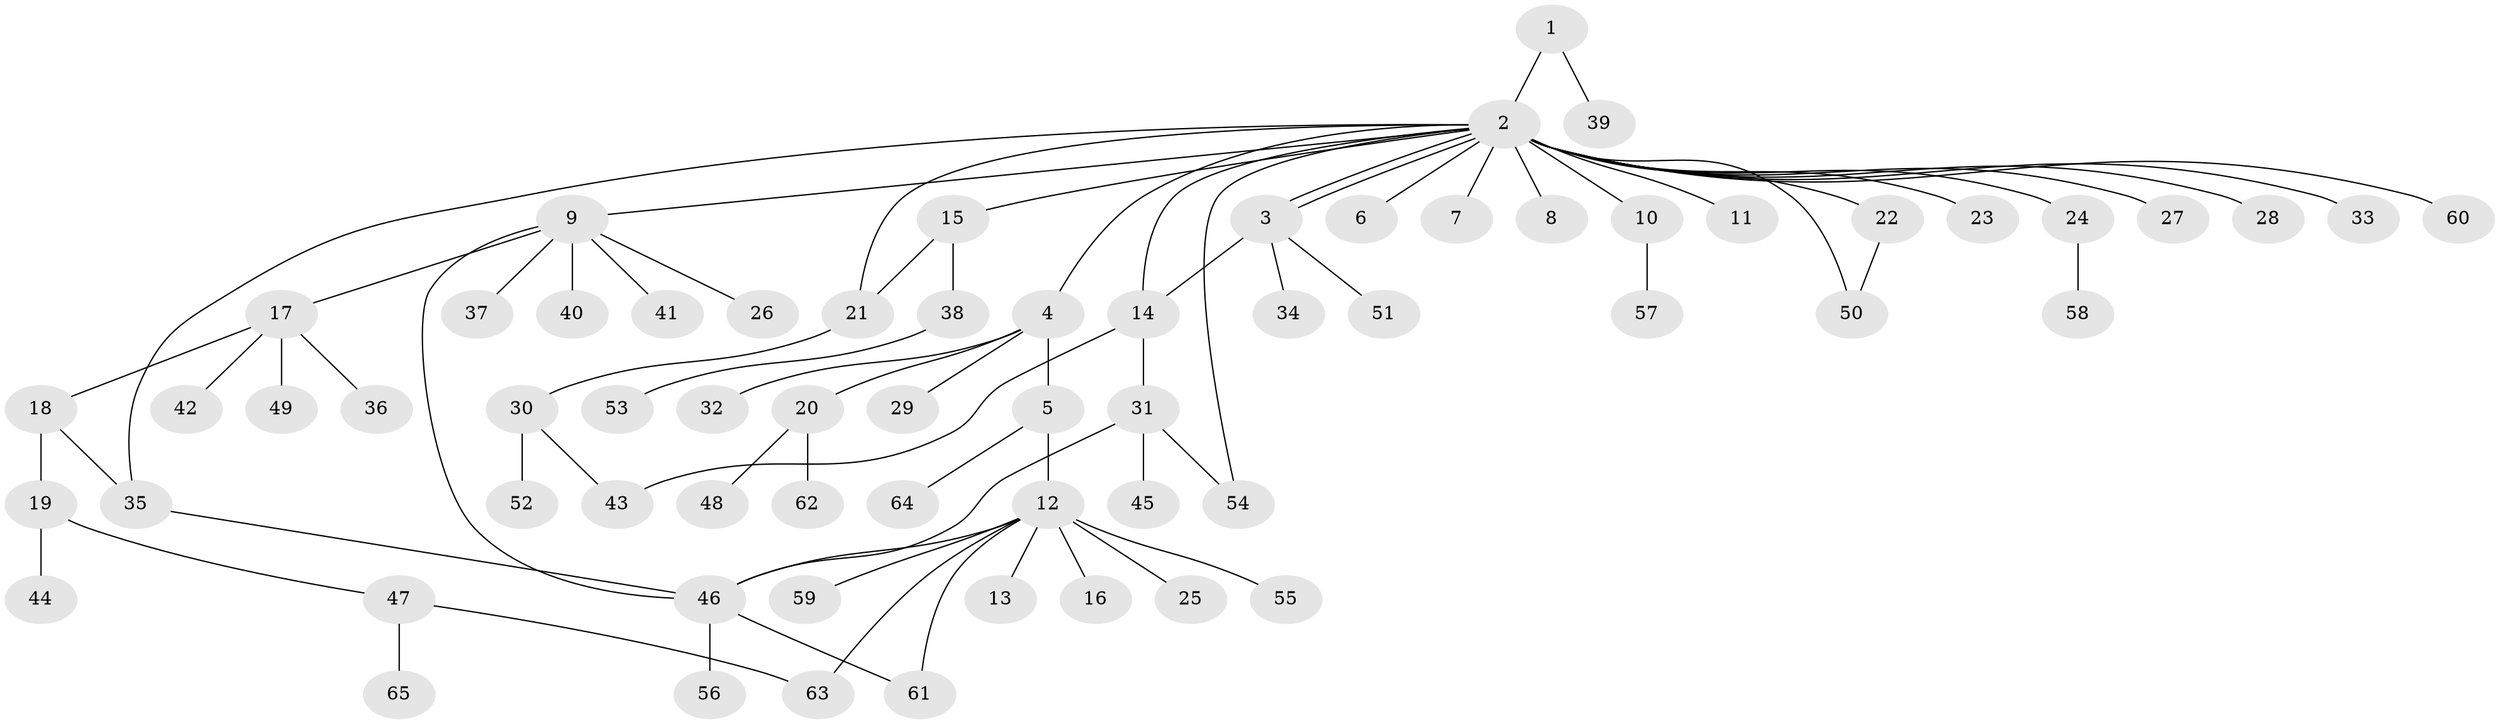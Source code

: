 // coarse degree distribution, {1: 0.55, 15: 0.05, 2: 0.25, 4: 0.05, 5: 0.1}
// Generated by graph-tools (version 1.1) at 2025/36/03/04/25 23:36:55]
// undirected, 65 vertices, 76 edges
graph export_dot {
  node [color=gray90,style=filled];
  1;
  2;
  3;
  4;
  5;
  6;
  7;
  8;
  9;
  10;
  11;
  12;
  13;
  14;
  15;
  16;
  17;
  18;
  19;
  20;
  21;
  22;
  23;
  24;
  25;
  26;
  27;
  28;
  29;
  30;
  31;
  32;
  33;
  34;
  35;
  36;
  37;
  38;
  39;
  40;
  41;
  42;
  43;
  44;
  45;
  46;
  47;
  48;
  49;
  50;
  51;
  52;
  53;
  54;
  55;
  56;
  57;
  58;
  59;
  60;
  61;
  62;
  63;
  64;
  65;
  1 -- 2;
  1 -- 39;
  2 -- 3;
  2 -- 3;
  2 -- 4;
  2 -- 6;
  2 -- 7;
  2 -- 8;
  2 -- 9;
  2 -- 10;
  2 -- 11;
  2 -- 14;
  2 -- 15;
  2 -- 21;
  2 -- 22;
  2 -- 23;
  2 -- 24;
  2 -- 27;
  2 -- 28;
  2 -- 33;
  2 -- 35;
  2 -- 50;
  2 -- 54;
  2 -- 60;
  3 -- 14;
  3 -- 34;
  3 -- 51;
  4 -- 5;
  4 -- 20;
  4 -- 29;
  4 -- 32;
  5 -- 12;
  5 -- 64;
  9 -- 17;
  9 -- 26;
  9 -- 37;
  9 -- 40;
  9 -- 41;
  9 -- 46;
  10 -- 57;
  12 -- 13;
  12 -- 16;
  12 -- 25;
  12 -- 46;
  12 -- 55;
  12 -- 59;
  12 -- 61;
  12 -- 63;
  14 -- 31;
  14 -- 43;
  15 -- 21;
  15 -- 38;
  17 -- 18;
  17 -- 36;
  17 -- 42;
  17 -- 49;
  18 -- 19;
  18 -- 35;
  19 -- 44;
  19 -- 47;
  20 -- 48;
  20 -- 62;
  21 -- 30;
  22 -- 50;
  24 -- 58;
  30 -- 43;
  30 -- 52;
  31 -- 45;
  31 -- 46;
  31 -- 54;
  35 -- 46;
  38 -- 53;
  46 -- 56;
  46 -- 61;
  47 -- 63;
  47 -- 65;
}
